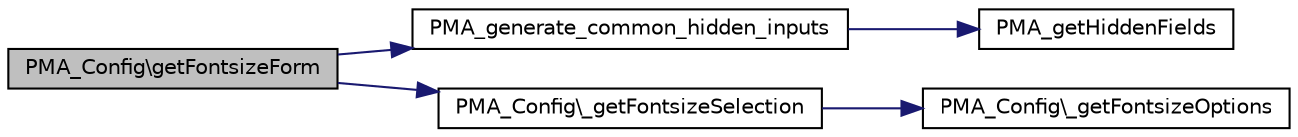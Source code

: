 digraph G
{
  edge [fontname="Helvetica",fontsize="10",labelfontname="Helvetica",labelfontsize="10"];
  node [fontname="Helvetica",fontsize="10",shape=record];
  rankdir="LR";
  Node1 [label="PMA_Config\\getFontsizeForm",height=0.2,width=0.4,color="black", fillcolor="grey75", style="filled" fontcolor="black"];
  Node1 -> Node2 [color="midnightblue",fontsize="10",style="solid",fontname="Helvetica"];
  Node2 [label="PMA_generate_common_hidden_inputs",height=0.2,width=0.4,color="black", fillcolor="white", style="filled",URL="$url__generating_8lib_8php.html#ad7326a27700edd06dee0217de194756b",tooltip="Generates text with hidden inputs."];
  Node2 -> Node3 [color="midnightblue",fontsize="10",style="solid",fontname="Helvetica"];
  Node3 [label="PMA_getHiddenFields",height=0.2,width=0.4,color="black", fillcolor="white", style="filled",URL="$url__generating_8lib_8php.html#a0db4559ded20b6cc869d37e4d5cc7dad",tooltip="create hidden form fields from array with name =&gt; value"];
  Node1 -> Node4 [color="midnightblue",fontsize="10",style="solid",fontname="Helvetica"];
  Node4 [label="PMA_Config\\_getFontsizeSelection",height=0.2,width=0.4,color="black", fillcolor="white", style="filled",URL="$classPMA__Config.html#a2b83ec5ac64f09417b2523016094c8db",tooltip="returns html selectbox for font sizes"];
  Node4 -> Node5 [color="midnightblue",fontsize="10",style="solid",fontname="Helvetica"];
  Node5 [label="PMA_Config\\_getFontsizeOptions",height=0.2,width=0.4,color="black", fillcolor="white", style="filled",URL="$classPMA__Config.html#a14f25f2984de68d7f28413affee2877d",tooltip="returns options for font size selection"];
}
